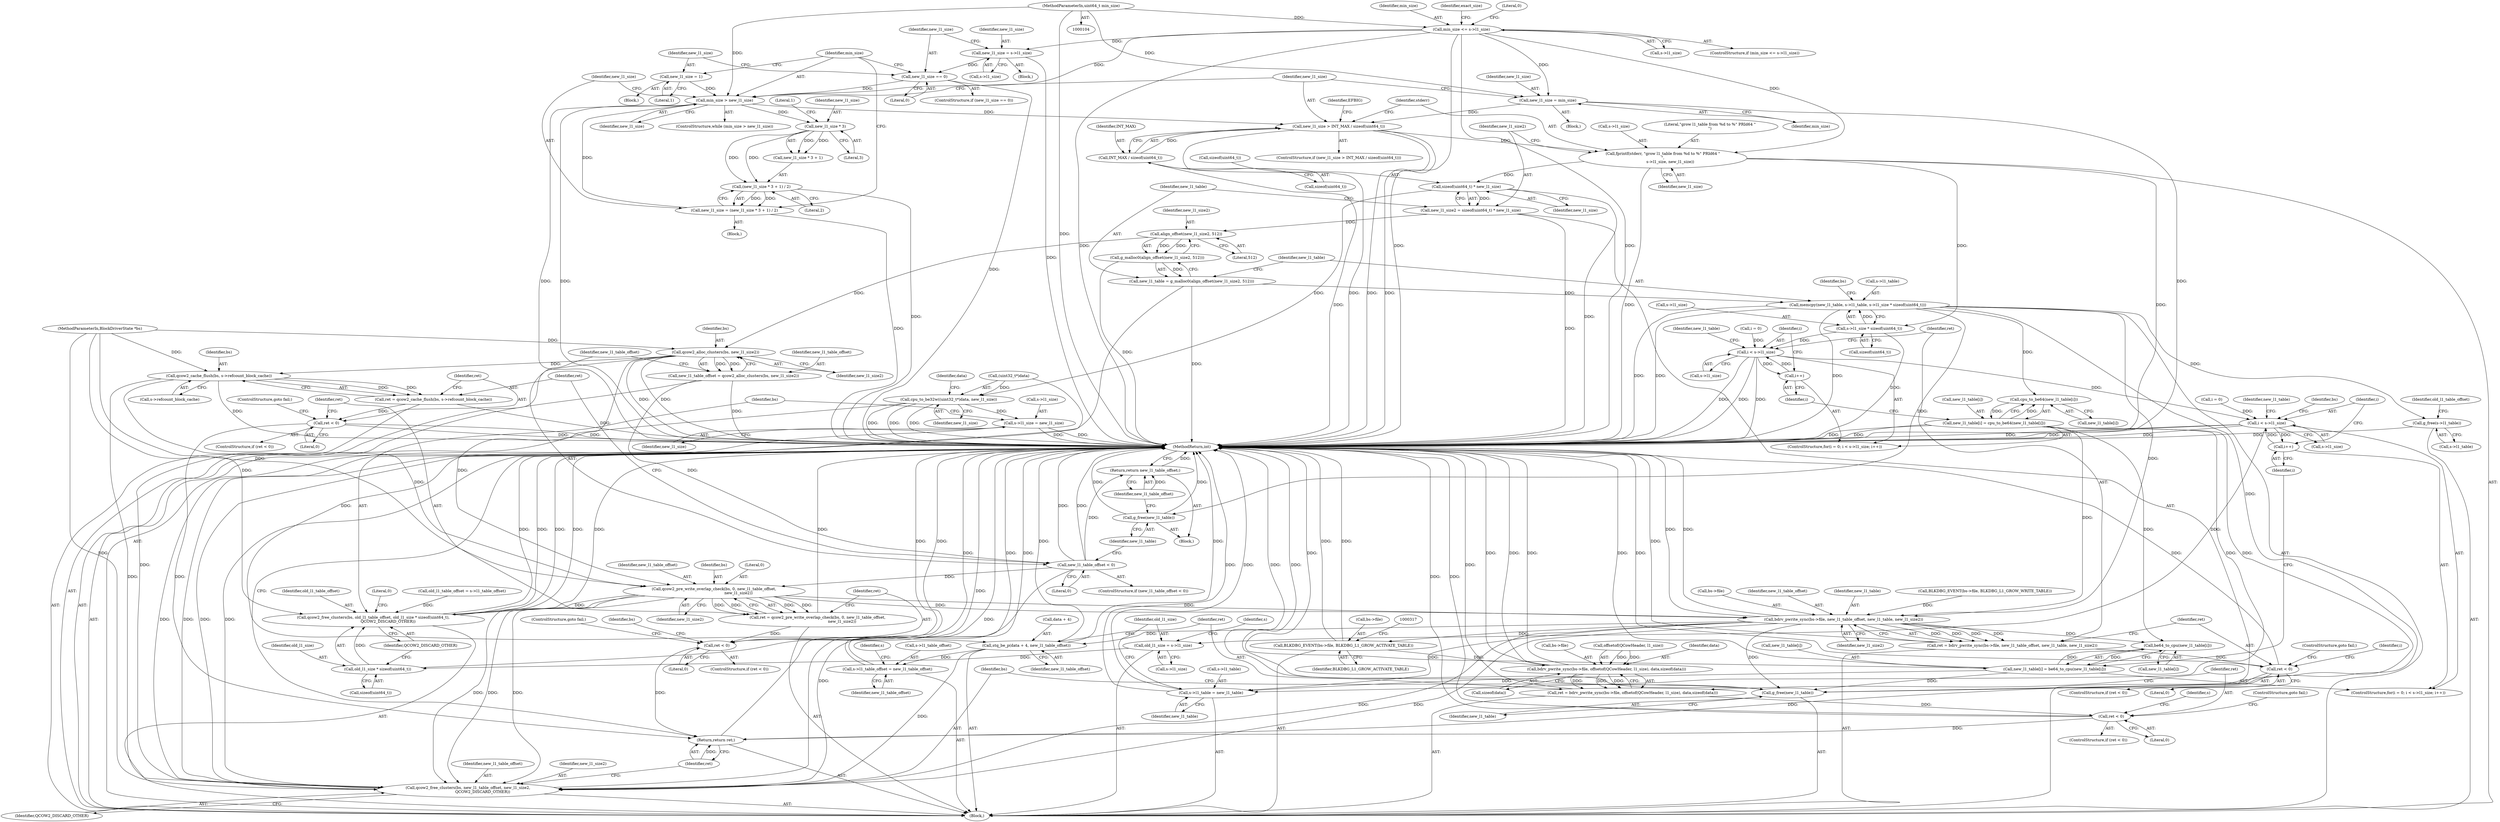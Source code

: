 digraph "0_qemu_cab60de930684c33f67d4e32c7509b567f8c445b@API" {
"1000178" [label="(Call,fprintf(stderr, \"grow l1_table from %d to %\" PRId64 \"\n\",\n            s->l1_size, new_l1_size))"];
"1000125" [label="(Call,min_size <= s->l1_size)"];
"1000106" [label="(MethodParameterIn,uint64_t min_size)"];
"1000168" [label="(Call,new_l1_size > INT_MAX / sizeof(uint64_t))"];
"1000135" [label="(Call,new_l1_size = min_size)"];
"1000154" [label="(Call,min_size > new_l1_size)"];
"1000158" [label="(Call,new_l1_size = (new_l1_size * 3 + 1) / 2)"];
"1000160" [label="(Call,(new_l1_size * 3 + 1) / 2)"];
"1000162" [label="(Call,new_l1_size * 3)"];
"1000150" [label="(Call,new_l1_size = 1)"];
"1000146" [label="(Call,new_l1_size == 0)"];
"1000140" [label="(Call,new_l1_size = s->l1_size)"];
"1000170" [label="(Call,INT_MAX / sizeof(uint64_t))"];
"1000187" [label="(Call,sizeof(uint64_t) * new_l1_size)"];
"1000185" [label="(Call,new_l1_size2 = sizeof(uint64_t) * new_l1_size)"];
"1000194" [label="(Call,align_offset(new_l1_size2, 512))"];
"1000193" [label="(Call,g_malloc0(align_offset(new_l1_size2, 512)))"];
"1000191" [label="(Call,new_l1_table = g_malloc0(align_offset(new_l1_size2, 512)))"];
"1000197" [label="(Call,memcpy(new_l1_table, s->l1_table, s->l1_size * sizeof(uint64_t)))"];
"1000223" [label="(Call,g_free(new_l1_table))"];
"1000273" [label="(Call,cpu_to_be64(new_l1_table[i]))"];
"1000269" [label="(Call,new_l1_table[i] = cpu_to_be64(new_l1_table[i]))"];
"1000279" [label="(Call,bdrv_pwrite_sync(bs->file, new_l1_table_offset, new_l1_table, new_l1_size2))"];
"1000277" [label="(Call,ret = bdrv_pwrite_sync(bs->file, new_l1_table_offset, new_l1_table, new_l1_size2))"];
"1000287" [label="(Call,ret < 0)"];
"1000390" [label="(Return,return ret;)"];
"1000306" [label="(Call,be64_to_cpu(new_l1_table[i]))"];
"1000302" [label="(Call,new_l1_table[i] = be64_to_cpu(new_l1_table[i]))"];
"1000357" [label="(Call,s->l1_table = new_l1_table)"];
"1000383" [label="(Call,g_free(new_l1_table))"];
"1000310" [label="(Call,BLKDBG_EVENT(bs->file, BLKDBG_L1_GROW_ACTIVATE_TABLE))"];
"1000327" [label="(Call,bdrv_pwrite_sync(bs->file, offsetof(QCowHeader, l1_size), data,sizeof(data)))"];
"1000325" [label="(Call,ret = bdrv_pwrite_sync(bs->file, offsetof(QCowHeader, l1_size), data,sizeof(data)))"];
"1000338" [label="(Call,ret < 0)"];
"1000320" [label="(Call,stq_be_p(data + 4, new_l1_table_offset))"];
"1000352" [label="(Call,s->l1_table_offset = new_l1_table_offset)"];
"1000385" [label="(Call,qcow2_free_clusters(bs, new_l1_table_offset, new_l1_size2,\n                        QCOW2_DISCARD_OTHER))"];
"1000343" [label="(Call,g_free(s->l1_table))"];
"1000215" [label="(Call,qcow2_alloc_clusters(bs, new_l1_size2))"];
"1000213" [label="(Call,new_l1_table_offset = qcow2_alloc_clusters(bs, new_l1_size2))"];
"1000219" [label="(Call,new_l1_table_offset < 0)"];
"1000225" [label="(Return,return new_l1_table_offset;)"];
"1000242" [label="(Call,qcow2_pre_write_overlap_check(bs, 0, new_l1_table_offset,\n                                        new_l1_size2))"];
"1000240" [label="(Call,ret = qcow2_pre_write_overlap_check(bs, 0, new_l1_table_offset,\n                                        new_l1_size2))"];
"1000248" [label="(Call,ret < 0)"];
"1000372" [label="(Call,qcow2_free_clusters(bs, old_l1_table_offset, old_l1_size * sizeof(uint64_t),\n                        QCOW2_DISCARD_OTHER))"];
"1000229" [label="(Call,qcow2_cache_flush(bs, s->refcount_block_cache))"];
"1000227" [label="(Call,ret = qcow2_cache_flush(bs, s->refcount_block_cache))"];
"1000235" [label="(Call,ret < 0)"];
"1000315" [label="(Call,cpu_to_be32w((uint32_t*)data, new_l1_size))"];
"1000367" [label="(Call,s->l1_size = new_l1_size)"];
"1000202" [label="(Call,s->l1_size * sizeof(uint64_t))"];
"1000262" [label="(Call,i < s->l1_size)"];
"1000267" [label="(Call,i++)"];
"1000295" [label="(Call,i < s->l1_size)"];
"1000300" [label="(Call,i++)"];
"1000362" [label="(Call,old_l1_size = s->l1_size)"];
"1000375" [label="(Call,old_l1_size * sizeof(uint64_t))"];
"1000135" [label="(Call,new_l1_size = min_size)"];
"1000219" [label="(Call,new_l1_table_offset < 0)"];
"1000263" [label="(Identifier,i)"];
"1000274" [label="(Call,new_l1_table[i])"];
"1000150" [label="(Call,new_l1_size = 1)"];
"1000357" [label="(Call,s->l1_table = new_l1_table)"];
"1000156" [label="(Identifier,new_l1_size)"];
"1000163" [label="(Identifier,new_l1_size)"];
"1000191" [label="(Call,new_l1_table = g_malloc0(align_offset(new_l1_size2, 512)))"];
"1000245" [label="(Identifier,new_l1_table_offset)"];
"1000249" [label="(Identifier,ret)"];
"1000371" [label="(Identifier,new_l1_size)"];
"1000392" [label="(MethodReturn,int)"];
"1000161" [label="(Call,new_l1_size * 3 + 1)"];
"1000384" [label="(Identifier,new_l1_table)"];
"1000320" [label="(Call,stq_be_p(data + 4, new_l1_table_offset))"];
"1000250" [label="(Literal,0)"];
"1000303" [label="(Call,new_l1_table[i])"];
"1000213" [label="(Call,new_l1_table_offset = qcow2_alloc_clusters(bs, new_l1_size2))"];
"1000280" [label="(Call,bs->file)"];
"1000199" [label="(Call,s->l1_table)"];
"1000179" [label="(Identifier,stderr)"];
"1000297" [label="(Call,s->l1_size)"];
"1000192" [label="(Identifier,new_l1_table)"];
"1000125" [label="(Call,min_size <= s->l1_size)"];
"1000229" [label="(Call,qcow2_cache_flush(bs, s->refcount_block_cache))"];
"1000291" [label="(ControlStructure,for(i = 0; i < s->l1_size; i++))"];
"1000165" [label="(Literal,1)"];
"1000292" [label="(Call,i = 0)"];
"1000377" [label="(Call,sizeof(uint64_t))"];
"1000154" [label="(Call,min_size > new_l1_size)"];
"1000345" [label="(Identifier,s)"];
"1000134" [label="(Block,)"];
"1000196" [label="(Literal,512)"];
"1000391" [label="(Identifier,ret)"];
"1000304" [label="(Identifier,new_l1_table)"];
"1000390" [label="(Return,return ret;)"];
"1000239" [label="(ControlStructure,goto fail;)"];
"1000230" [label="(Identifier,bs)"];
"1000312" [label="(Identifier,bs)"];
"1000270" [label="(Call,new_l1_table[i])"];
"1000278" [label="(Identifier,ret)"];
"1000172" [label="(Call,sizeof(uint64_t))"];
"1000222" [label="(Block,)"];
"1000344" [label="(Call,s->l1_table)"];
"1000369" [label="(Identifier,s)"];
"1000186" [label="(Identifier,new_l1_size2)"];
"1000327" [label="(Call,bdrv_pwrite_sync(bs->file, offsetof(QCowHeader, l1_size), data,sizeof(data)))"];
"1000147" [label="(Identifier,new_l1_size)"];
"1000356" [label="(Identifier,new_l1_table_offset)"];
"1000228" [label="(Identifier,ret)"];
"1000306" [label="(Call,be64_to_cpu(new_l1_table[i]))"];
"1000361" [label="(Identifier,new_l1_table)"];
"1000293" [label="(Identifier,i)"];
"1000185" [label="(Call,new_l1_size2 = sizeof(uint64_t) * new_l1_size)"];
"1000166" [label="(Literal,2)"];
"1000300" [label="(Call,i++)"];
"1000374" [label="(Identifier,old_l1_table_offset)"];
"1000340" [label="(Literal,0)"];
"1000288" [label="(Identifier,ret)"];
"1000373" [label="(Identifier,bs)"];
"1000243" [label="(Identifier,bs)"];
"1000142" [label="(Call,s->l1_size)"];
"1000127" [label="(Call,s->l1_size)"];
"1000177" [label="(Identifier,EFBIG)"];
"1000277" [label="(Call,ret = bdrv_pwrite_sync(bs->file, new_l1_table_offset, new_l1_table, new_l1_size2))"];
"1000328" [label="(Call,bs->file)"];
"1000376" [label="(Identifier,old_l1_size)"];
"1000286" [label="(ControlStructure,if (ret < 0))"];
"1000148" [label="(Literal,0)"];
"1000203" [label="(Call,s->l1_size)"];
"1000170" [label="(Call,INT_MAX / sizeof(uint64_t))"];
"1000339" [label="(Identifier,ret)"];
"1000236" [label="(Identifier,ret)"];
"1000140" [label="(Call,new_l1_size = s->l1_size)"];
"1000283" [label="(Identifier,new_l1_table_offset)"];
"1000367" [label="(Call,s->l1_size = new_l1_size)"];
"1000167" [label="(ControlStructure,if (new_l1_size > INT_MAX / sizeof(uint64_t)))"];
"1000290" [label="(ControlStructure,goto fail;)"];
"1000364" [label="(Call,s->l1_size)"];
"1000131" [label="(Literal,0)"];
"1000149" [label="(Block,)"];
"1000363" [label="(Identifier,old_l1_size)"];
"1000164" [label="(Literal,3)"];
"1000184" [label="(Identifier,new_l1_size)"];
"1000385" [label="(Call,qcow2_free_clusters(bs, new_l1_table_offset, new_l1_size2,\n                        QCOW2_DISCARD_OTHER))"];
"1000190" [label="(Identifier,new_l1_size)"];
"1000307" [label="(Call,new_l1_table[i])"];
"1000359" [label="(Identifier,s)"];
"1000141" [label="(Identifier,new_l1_size)"];
"1000381" [label="(Literal,0)"];
"1000284" [label="(Identifier,new_l1_table)"];
"1000343" [label="(Call,g_free(s->l1_table))"];
"1000375" [label="(Call,old_l1_size * sizeof(uint64_t))"];
"1000151" [label="(Identifier,new_l1_size)"];
"1000287" [label="(Call,ret < 0)"];
"1000126" [label="(Identifier,min_size)"];
"1000259" [label="(Call,i = 0)"];
"1000139" [label="(Block,)"];
"1000221" [label="(Literal,0)"];
"1000244" [label="(Literal,0)"];
"1000235" [label="(Call,ret < 0)"];
"1000237" [label="(Literal,0)"];
"1000267" [label="(Call,i++)"];
"1000342" [label="(ControlStructure,goto fail;)"];
"1000231" [label="(Call,s->refcount_block_cache)"];
"1000387" [label="(Identifier,new_l1_table_offset)"];
"1000160" [label="(Call,(new_l1_size * 3 + 1) / 2)"];
"1000268" [label="(Identifier,i)"];
"1000217" [label="(Identifier,new_l1_size2)"];
"1000324" [label="(Identifier,new_l1_table_offset)"];
"1000157" [label="(Block,)"];
"1000224" [label="(Identifier,new_l1_table)"];
"1000240" [label="(Call,ret = qcow2_pre_write_overlap_check(bs, 0, new_l1_table_offset,\n                                        new_l1_size2))"];
"1000295" [label="(Call,i < s->l1_size)"];
"1000352" [label="(Call,s->l1_table_offset = new_l1_table_offset)"];
"1000158" [label="(Call,new_l1_size = (new_l1_size * 3 + 1) / 2)"];
"1000302" [label="(Call,new_l1_table[i] = be64_to_cpu(new_l1_table[i]))"];
"1000311" [label="(Call,bs->file)"];
"1000187" [label="(Call,sizeof(uint64_t) * new_l1_size)"];
"1000215" [label="(Call,qcow2_alloc_clusters(bs, new_l1_size2))"];
"1000225" [label="(Return,return new_l1_table_offset;)"];
"1000315" [label="(Call,cpu_to_be32w((uint32_t*)data, new_l1_size))"];
"1000279" [label="(Call,bdrv_pwrite_sync(bs->file, new_l1_table_offset, new_l1_table, new_l1_size2))"];
"1000169" [label="(Identifier,new_l1_size)"];
"1000247" [label="(ControlStructure,if (ret < 0))"];
"1000136" [label="(Identifier,new_l1_size)"];
"1000296" [label="(Identifier,i)"];
"1000168" [label="(Call,new_l1_size > INT_MAX / sizeof(uint64_t))"];
"1000188" [label="(Call,sizeof(uint64_t))"];
"1000358" [label="(Call,s->l1_table)"];
"1000181" [label="(Call,s->l1_size)"];
"1000314" [label="(Identifier,BLKDBG_L1_GROW_ACTIVATE_TABLE)"];
"1000264" [label="(Call,s->l1_size)"];
"1000338" [label="(Call,ret < 0)"];
"1000348" [label="(Identifier,old_l1_table_offset)"];
"1000322" [label="(Identifier,data)"];
"1000159" [label="(Identifier,new_l1_size)"];
"1000206" [label="(Call,sizeof(uint64_t))"];
"1000310" [label="(Call,BLKDBG_EVENT(bs->file, BLKDBG_L1_GROW_ACTIVATE_TABLE))"];
"1000195" [label="(Identifier,new_l1_size2)"];
"1000220" [label="(Identifier,new_l1_table_offset)"];
"1000153" [label="(ControlStructure,while (min_size > new_l1_size))"];
"1000218" [label="(ControlStructure,if (new_l1_table_offset < 0))"];
"1000325" [label="(Call,ret = bdrv_pwrite_sync(bs->file, offsetof(QCowHeader, l1_size), data,sizeof(data)))"];
"1000180" [label="(Literal,\"grow l1_table from %d to %\" PRId64 \"\n\")"];
"1000223" [label="(Call,g_free(new_l1_table))"];
"1000253" [label="(Call,BLKDBG_EVENT(bs->file, BLKDBG_L1_GROW_WRITE_TABLE))"];
"1000137" [label="(Identifier,min_size)"];
"1000234" [label="(ControlStructure,if (ret < 0))"];
"1000124" [label="(ControlStructure,if (min_size <= s->l1_size))"];
"1000202" [label="(Call,s->l1_size * sizeof(uint64_t))"];
"1000248" [label="(Call,ret < 0)"];
"1000388" [label="(Identifier,new_l1_size2)"];
"1000246" [label="(Identifier,new_l1_size2)"];
"1000198" [label="(Identifier,new_l1_table)"];
"1000197" [label="(Call,memcpy(new_l1_table, s->l1_table, s->l1_size * sizeof(uint64_t)))"];
"1000269" [label="(Call,new_l1_table[i] = cpu_to_be64(new_l1_table[i]))"];
"1000273" [label="(Call,cpu_to_be64(new_l1_table[i]))"];
"1000146" [label="(Call,new_l1_size == 0)"];
"1000331" [label="(Call,offsetof(QCowHeader, l1_size))"];
"1000326" [label="(Identifier,ret)"];
"1000386" [label="(Identifier,bs)"];
"1000162" [label="(Call,new_l1_size * 3)"];
"1000155" [label="(Identifier,min_size)"];
"1000194" [label="(Call,align_offset(new_l1_size2, 512))"];
"1000108" [label="(Block,)"];
"1000271" [label="(Identifier,new_l1_table)"];
"1000214" [label="(Identifier,new_l1_table_offset)"];
"1000216" [label="(Identifier,bs)"];
"1000334" [label="(Identifier,data)"];
"1000383" [label="(Call,g_free(new_l1_table))"];
"1000242" [label="(Call,qcow2_pre_write_overlap_check(bs, 0, new_l1_table_offset,\n                                        new_l1_size2))"];
"1000262" [label="(Call,i < s->l1_size)"];
"1000210" [label="(Identifier,bs)"];
"1000258" [label="(ControlStructure,for(i = 0; i < s->l1_size; i++))"];
"1000133" [label="(Identifier,exact_size)"];
"1000389" [label="(Identifier,QCOW2_DISCARD_OTHER)"];
"1000289" [label="(Literal,0)"];
"1000372" [label="(Call,qcow2_free_clusters(bs, old_l1_table_offset, old_l1_size * sizeof(uint64_t),\n                        QCOW2_DISCARD_OTHER))"];
"1000178" [label="(Call,fprintf(stderr, \"grow l1_table from %d to %\" PRId64 \"\n\",\n            s->l1_size, new_l1_size))"];
"1000301" [label="(Identifier,i)"];
"1000241" [label="(Identifier,ret)"];
"1000347" [label="(Call,old_l1_table_offset = s->l1_table_offset)"];
"1000335" [label="(Call,sizeof(data))"];
"1000337" [label="(ControlStructure,if (ret < 0))"];
"1000145" [label="(ControlStructure,if (new_l1_size == 0))"];
"1000227" [label="(Call,ret = qcow2_cache_flush(bs, s->refcount_block_cache))"];
"1000379" [label="(Identifier,QCOW2_DISCARD_OTHER)"];
"1000193" [label="(Call,g_malloc0(align_offset(new_l1_size2, 512)))"];
"1000285" [label="(Identifier,new_l1_size2)"];
"1000321" [label="(Call,data + 4)"];
"1000152" [label="(Literal,1)"];
"1000316" [label="(Call,(uint32_t*)data)"];
"1000105" [label="(MethodParameterIn,BlockDriverState *bs)"];
"1000252" [label="(ControlStructure,goto fail;)"];
"1000353" [label="(Call,s->l1_table_offset)"];
"1000319" [label="(Identifier,new_l1_size)"];
"1000106" [label="(MethodParameterIn,uint64_t min_size)"];
"1000226" [label="(Identifier,new_l1_table_offset)"];
"1000171" [label="(Identifier,INT_MAX)"];
"1000362" [label="(Call,old_l1_size = s->l1_size)"];
"1000368" [label="(Call,s->l1_size)"];
"1000255" [label="(Identifier,bs)"];
"1000178" -> "1000108"  [label="AST: "];
"1000178" -> "1000184"  [label="CFG: "];
"1000179" -> "1000178"  [label="AST: "];
"1000180" -> "1000178"  [label="AST: "];
"1000181" -> "1000178"  [label="AST: "];
"1000184" -> "1000178"  [label="AST: "];
"1000186" -> "1000178"  [label="CFG: "];
"1000178" -> "1000392"  [label="DDG: "];
"1000178" -> "1000392"  [label="DDG: "];
"1000125" -> "1000178"  [label="DDG: "];
"1000168" -> "1000178"  [label="DDG: "];
"1000178" -> "1000187"  [label="DDG: "];
"1000178" -> "1000202"  [label="DDG: "];
"1000125" -> "1000124"  [label="AST: "];
"1000125" -> "1000127"  [label="CFG: "];
"1000126" -> "1000125"  [label="AST: "];
"1000127" -> "1000125"  [label="AST: "];
"1000131" -> "1000125"  [label="CFG: "];
"1000133" -> "1000125"  [label="CFG: "];
"1000125" -> "1000392"  [label="DDG: "];
"1000125" -> "1000392"  [label="DDG: "];
"1000125" -> "1000392"  [label="DDG: "];
"1000106" -> "1000125"  [label="DDG: "];
"1000125" -> "1000135"  [label="DDG: "];
"1000125" -> "1000140"  [label="DDG: "];
"1000125" -> "1000154"  [label="DDG: "];
"1000106" -> "1000104"  [label="AST: "];
"1000106" -> "1000392"  [label="DDG: "];
"1000106" -> "1000135"  [label="DDG: "];
"1000106" -> "1000154"  [label="DDG: "];
"1000168" -> "1000167"  [label="AST: "];
"1000168" -> "1000170"  [label="CFG: "];
"1000169" -> "1000168"  [label="AST: "];
"1000170" -> "1000168"  [label="AST: "];
"1000177" -> "1000168"  [label="CFG: "];
"1000179" -> "1000168"  [label="CFG: "];
"1000168" -> "1000392"  [label="DDG: "];
"1000168" -> "1000392"  [label="DDG: "];
"1000168" -> "1000392"  [label="DDG: "];
"1000135" -> "1000168"  [label="DDG: "];
"1000154" -> "1000168"  [label="DDG: "];
"1000170" -> "1000168"  [label="DDG: "];
"1000135" -> "1000134"  [label="AST: "];
"1000135" -> "1000137"  [label="CFG: "];
"1000136" -> "1000135"  [label="AST: "];
"1000137" -> "1000135"  [label="AST: "];
"1000169" -> "1000135"  [label="CFG: "];
"1000135" -> "1000392"  [label="DDG: "];
"1000154" -> "1000153"  [label="AST: "];
"1000154" -> "1000156"  [label="CFG: "];
"1000155" -> "1000154"  [label="AST: "];
"1000156" -> "1000154"  [label="AST: "];
"1000159" -> "1000154"  [label="CFG: "];
"1000169" -> "1000154"  [label="CFG: "];
"1000154" -> "1000392"  [label="DDG: "];
"1000154" -> "1000392"  [label="DDG: "];
"1000158" -> "1000154"  [label="DDG: "];
"1000150" -> "1000154"  [label="DDG: "];
"1000146" -> "1000154"  [label="DDG: "];
"1000154" -> "1000162"  [label="DDG: "];
"1000158" -> "1000157"  [label="AST: "];
"1000158" -> "1000160"  [label="CFG: "];
"1000159" -> "1000158"  [label="AST: "];
"1000160" -> "1000158"  [label="AST: "];
"1000155" -> "1000158"  [label="CFG: "];
"1000158" -> "1000392"  [label="DDG: "];
"1000160" -> "1000158"  [label="DDG: "];
"1000160" -> "1000158"  [label="DDG: "];
"1000160" -> "1000166"  [label="CFG: "];
"1000161" -> "1000160"  [label="AST: "];
"1000166" -> "1000160"  [label="AST: "];
"1000160" -> "1000392"  [label="DDG: "];
"1000162" -> "1000160"  [label="DDG: "];
"1000162" -> "1000160"  [label="DDG: "];
"1000162" -> "1000161"  [label="AST: "];
"1000162" -> "1000164"  [label="CFG: "];
"1000163" -> "1000162"  [label="AST: "];
"1000164" -> "1000162"  [label="AST: "];
"1000165" -> "1000162"  [label="CFG: "];
"1000162" -> "1000161"  [label="DDG: "];
"1000162" -> "1000161"  [label="DDG: "];
"1000150" -> "1000149"  [label="AST: "];
"1000150" -> "1000152"  [label="CFG: "];
"1000151" -> "1000150"  [label="AST: "];
"1000152" -> "1000150"  [label="AST: "];
"1000155" -> "1000150"  [label="CFG: "];
"1000146" -> "1000145"  [label="AST: "];
"1000146" -> "1000148"  [label="CFG: "];
"1000147" -> "1000146"  [label="AST: "];
"1000148" -> "1000146"  [label="AST: "];
"1000151" -> "1000146"  [label="CFG: "];
"1000155" -> "1000146"  [label="CFG: "];
"1000146" -> "1000392"  [label="DDG: "];
"1000140" -> "1000146"  [label="DDG: "];
"1000140" -> "1000139"  [label="AST: "];
"1000140" -> "1000142"  [label="CFG: "];
"1000141" -> "1000140"  [label="AST: "];
"1000142" -> "1000140"  [label="AST: "];
"1000147" -> "1000140"  [label="CFG: "];
"1000140" -> "1000392"  [label="DDG: "];
"1000170" -> "1000172"  [label="CFG: "];
"1000171" -> "1000170"  [label="AST: "];
"1000172" -> "1000170"  [label="AST: "];
"1000170" -> "1000392"  [label="DDG: "];
"1000187" -> "1000185"  [label="AST: "];
"1000187" -> "1000190"  [label="CFG: "];
"1000188" -> "1000187"  [label="AST: "];
"1000190" -> "1000187"  [label="AST: "];
"1000185" -> "1000187"  [label="CFG: "];
"1000187" -> "1000392"  [label="DDG: "];
"1000187" -> "1000185"  [label="DDG: "];
"1000187" -> "1000315"  [label="DDG: "];
"1000185" -> "1000108"  [label="AST: "];
"1000186" -> "1000185"  [label="AST: "];
"1000192" -> "1000185"  [label="CFG: "];
"1000185" -> "1000392"  [label="DDG: "];
"1000185" -> "1000194"  [label="DDG: "];
"1000194" -> "1000193"  [label="AST: "];
"1000194" -> "1000196"  [label="CFG: "];
"1000195" -> "1000194"  [label="AST: "];
"1000196" -> "1000194"  [label="AST: "];
"1000193" -> "1000194"  [label="CFG: "];
"1000194" -> "1000193"  [label="DDG: "];
"1000194" -> "1000193"  [label="DDG: "];
"1000194" -> "1000215"  [label="DDG: "];
"1000193" -> "1000191"  [label="AST: "];
"1000191" -> "1000193"  [label="CFG: "];
"1000193" -> "1000392"  [label="DDG: "];
"1000193" -> "1000191"  [label="DDG: "];
"1000191" -> "1000108"  [label="AST: "];
"1000192" -> "1000191"  [label="AST: "];
"1000198" -> "1000191"  [label="CFG: "];
"1000191" -> "1000392"  [label="DDG: "];
"1000191" -> "1000197"  [label="DDG: "];
"1000197" -> "1000108"  [label="AST: "];
"1000197" -> "1000202"  [label="CFG: "];
"1000198" -> "1000197"  [label="AST: "];
"1000199" -> "1000197"  [label="AST: "];
"1000202" -> "1000197"  [label="AST: "];
"1000210" -> "1000197"  [label="CFG: "];
"1000197" -> "1000392"  [label="DDG: "];
"1000197" -> "1000392"  [label="DDG: "];
"1000197" -> "1000392"  [label="DDG: "];
"1000202" -> "1000197"  [label="DDG: "];
"1000197" -> "1000223"  [label="DDG: "];
"1000197" -> "1000273"  [label="DDG: "];
"1000197" -> "1000279"  [label="DDG: "];
"1000197" -> "1000343"  [label="DDG: "];
"1000197" -> "1000383"  [label="DDG: "];
"1000223" -> "1000222"  [label="AST: "];
"1000223" -> "1000224"  [label="CFG: "];
"1000224" -> "1000223"  [label="AST: "];
"1000226" -> "1000223"  [label="CFG: "];
"1000223" -> "1000392"  [label="DDG: "];
"1000223" -> "1000392"  [label="DDG: "];
"1000273" -> "1000269"  [label="AST: "];
"1000273" -> "1000274"  [label="CFG: "];
"1000274" -> "1000273"  [label="AST: "];
"1000269" -> "1000273"  [label="CFG: "];
"1000273" -> "1000269"  [label="DDG: "];
"1000269" -> "1000273"  [label="DDG: "];
"1000269" -> "1000258"  [label="AST: "];
"1000270" -> "1000269"  [label="AST: "];
"1000268" -> "1000269"  [label="CFG: "];
"1000269" -> "1000392"  [label="DDG: "];
"1000269" -> "1000392"  [label="DDG: "];
"1000269" -> "1000279"  [label="DDG: "];
"1000269" -> "1000306"  [label="DDG: "];
"1000269" -> "1000357"  [label="DDG: "];
"1000269" -> "1000383"  [label="DDG: "];
"1000279" -> "1000277"  [label="AST: "];
"1000279" -> "1000285"  [label="CFG: "];
"1000280" -> "1000279"  [label="AST: "];
"1000283" -> "1000279"  [label="AST: "];
"1000284" -> "1000279"  [label="AST: "];
"1000285" -> "1000279"  [label="AST: "];
"1000277" -> "1000279"  [label="CFG: "];
"1000279" -> "1000392"  [label="DDG: "];
"1000279" -> "1000392"  [label="DDG: "];
"1000279" -> "1000277"  [label="DDG: "];
"1000279" -> "1000277"  [label="DDG: "];
"1000279" -> "1000277"  [label="DDG: "];
"1000279" -> "1000277"  [label="DDG: "];
"1000253" -> "1000279"  [label="DDG: "];
"1000242" -> "1000279"  [label="DDG: "];
"1000242" -> "1000279"  [label="DDG: "];
"1000279" -> "1000306"  [label="DDG: "];
"1000279" -> "1000310"  [label="DDG: "];
"1000279" -> "1000320"  [label="DDG: "];
"1000279" -> "1000357"  [label="DDG: "];
"1000279" -> "1000383"  [label="DDG: "];
"1000279" -> "1000385"  [label="DDG: "];
"1000279" -> "1000385"  [label="DDG: "];
"1000277" -> "1000108"  [label="AST: "];
"1000278" -> "1000277"  [label="AST: "];
"1000288" -> "1000277"  [label="CFG: "];
"1000277" -> "1000392"  [label="DDG: "];
"1000277" -> "1000287"  [label="DDG: "];
"1000287" -> "1000286"  [label="AST: "];
"1000287" -> "1000289"  [label="CFG: "];
"1000288" -> "1000287"  [label="AST: "];
"1000289" -> "1000287"  [label="AST: "];
"1000290" -> "1000287"  [label="CFG: "];
"1000293" -> "1000287"  [label="CFG: "];
"1000287" -> "1000392"  [label="DDG: "];
"1000287" -> "1000392"  [label="DDG: "];
"1000287" -> "1000390"  [label="DDG: "];
"1000390" -> "1000108"  [label="AST: "];
"1000390" -> "1000391"  [label="CFG: "];
"1000391" -> "1000390"  [label="AST: "];
"1000392" -> "1000390"  [label="CFG: "];
"1000390" -> "1000392"  [label="DDG: "];
"1000391" -> "1000390"  [label="DDG: "];
"1000338" -> "1000390"  [label="DDG: "];
"1000235" -> "1000390"  [label="DDG: "];
"1000248" -> "1000390"  [label="DDG: "];
"1000306" -> "1000302"  [label="AST: "];
"1000306" -> "1000307"  [label="CFG: "];
"1000307" -> "1000306"  [label="AST: "];
"1000302" -> "1000306"  [label="CFG: "];
"1000306" -> "1000302"  [label="DDG: "];
"1000302" -> "1000306"  [label="DDG: "];
"1000302" -> "1000291"  [label="AST: "];
"1000303" -> "1000302"  [label="AST: "];
"1000301" -> "1000302"  [label="CFG: "];
"1000302" -> "1000392"  [label="DDG: "];
"1000302" -> "1000392"  [label="DDG: "];
"1000302" -> "1000357"  [label="DDG: "];
"1000302" -> "1000383"  [label="DDG: "];
"1000357" -> "1000108"  [label="AST: "];
"1000357" -> "1000361"  [label="CFG: "];
"1000358" -> "1000357"  [label="AST: "];
"1000361" -> "1000357"  [label="AST: "];
"1000363" -> "1000357"  [label="CFG: "];
"1000357" -> "1000392"  [label="DDG: "];
"1000357" -> "1000392"  [label="DDG: "];
"1000383" -> "1000108"  [label="AST: "];
"1000383" -> "1000384"  [label="CFG: "];
"1000384" -> "1000383"  [label="AST: "];
"1000386" -> "1000383"  [label="CFG: "];
"1000383" -> "1000392"  [label="DDG: "];
"1000383" -> "1000392"  [label="DDG: "];
"1000310" -> "1000108"  [label="AST: "];
"1000310" -> "1000314"  [label="CFG: "];
"1000311" -> "1000310"  [label="AST: "];
"1000314" -> "1000310"  [label="AST: "];
"1000317" -> "1000310"  [label="CFG: "];
"1000310" -> "1000392"  [label="DDG: "];
"1000310" -> "1000392"  [label="DDG: "];
"1000310" -> "1000327"  [label="DDG: "];
"1000327" -> "1000325"  [label="AST: "];
"1000327" -> "1000335"  [label="CFG: "];
"1000328" -> "1000327"  [label="AST: "];
"1000331" -> "1000327"  [label="AST: "];
"1000334" -> "1000327"  [label="AST: "];
"1000335" -> "1000327"  [label="AST: "];
"1000325" -> "1000327"  [label="CFG: "];
"1000327" -> "1000392"  [label="DDG: "];
"1000327" -> "1000392"  [label="DDG: "];
"1000327" -> "1000392"  [label="DDG: "];
"1000327" -> "1000325"  [label="DDG: "];
"1000327" -> "1000325"  [label="DDG: "];
"1000327" -> "1000325"  [label="DDG: "];
"1000331" -> "1000327"  [label="DDG: "];
"1000331" -> "1000327"  [label="DDG: "];
"1000325" -> "1000108"  [label="AST: "];
"1000326" -> "1000325"  [label="AST: "];
"1000339" -> "1000325"  [label="CFG: "];
"1000325" -> "1000392"  [label="DDG: "];
"1000325" -> "1000338"  [label="DDG: "];
"1000338" -> "1000337"  [label="AST: "];
"1000338" -> "1000340"  [label="CFG: "];
"1000339" -> "1000338"  [label="AST: "];
"1000340" -> "1000338"  [label="AST: "];
"1000342" -> "1000338"  [label="CFG: "];
"1000345" -> "1000338"  [label="CFG: "];
"1000338" -> "1000392"  [label="DDG: "];
"1000338" -> "1000392"  [label="DDG: "];
"1000320" -> "1000108"  [label="AST: "];
"1000320" -> "1000324"  [label="CFG: "];
"1000321" -> "1000320"  [label="AST: "];
"1000324" -> "1000320"  [label="AST: "];
"1000326" -> "1000320"  [label="CFG: "];
"1000320" -> "1000392"  [label="DDG: "];
"1000320" -> "1000392"  [label="DDG: "];
"1000316" -> "1000320"  [label="DDG: "];
"1000320" -> "1000352"  [label="DDG: "];
"1000320" -> "1000385"  [label="DDG: "];
"1000352" -> "1000108"  [label="AST: "];
"1000352" -> "1000356"  [label="CFG: "];
"1000353" -> "1000352"  [label="AST: "];
"1000356" -> "1000352"  [label="AST: "];
"1000359" -> "1000352"  [label="CFG: "];
"1000352" -> "1000392"  [label="DDG: "];
"1000352" -> "1000392"  [label="DDG: "];
"1000385" -> "1000108"  [label="AST: "];
"1000385" -> "1000389"  [label="CFG: "];
"1000386" -> "1000385"  [label="AST: "];
"1000387" -> "1000385"  [label="AST: "];
"1000388" -> "1000385"  [label="AST: "];
"1000389" -> "1000385"  [label="AST: "];
"1000391" -> "1000385"  [label="CFG: "];
"1000385" -> "1000392"  [label="DDG: "];
"1000385" -> "1000392"  [label="DDG: "];
"1000385" -> "1000392"  [label="DDG: "];
"1000385" -> "1000392"  [label="DDG: "];
"1000385" -> "1000392"  [label="DDG: "];
"1000229" -> "1000385"  [label="DDG: "];
"1000242" -> "1000385"  [label="DDG: "];
"1000242" -> "1000385"  [label="DDG: "];
"1000242" -> "1000385"  [label="DDG: "];
"1000105" -> "1000385"  [label="DDG: "];
"1000219" -> "1000385"  [label="DDG: "];
"1000215" -> "1000385"  [label="DDG: "];
"1000343" -> "1000108"  [label="AST: "];
"1000343" -> "1000344"  [label="CFG: "];
"1000344" -> "1000343"  [label="AST: "];
"1000348" -> "1000343"  [label="CFG: "];
"1000343" -> "1000392"  [label="DDG: "];
"1000215" -> "1000213"  [label="AST: "];
"1000215" -> "1000217"  [label="CFG: "];
"1000216" -> "1000215"  [label="AST: "];
"1000217" -> "1000215"  [label="AST: "];
"1000213" -> "1000215"  [label="CFG: "];
"1000215" -> "1000392"  [label="DDG: "];
"1000215" -> "1000392"  [label="DDG: "];
"1000215" -> "1000213"  [label="DDG: "];
"1000215" -> "1000213"  [label="DDG: "];
"1000105" -> "1000215"  [label="DDG: "];
"1000215" -> "1000229"  [label="DDG: "];
"1000215" -> "1000242"  [label="DDG: "];
"1000213" -> "1000108"  [label="AST: "];
"1000214" -> "1000213"  [label="AST: "];
"1000220" -> "1000213"  [label="CFG: "];
"1000213" -> "1000392"  [label="DDG: "];
"1000213" -> "1000219"  [label="DDG: "];
"1000219" -> "1000218"  [label="AST: "];
"1000219" -> "1000221"  [label="CFG: "];
"1000220" -> "1000219"  [label="AST: "];
"1000221" -> "1000219"  [label="AST: "];
"1000224" -> "1000219"  [label="CFG: "];
"1000228" -> "1000219"  [label="CFG: "];
"1000219" -> "1000392"  [label="DDG: "];
"1000219" -> "1000392"  [label="DDG: "];
"1000219" -> "1000225"  [label="DDG: "];
"1000219" -> "1000242"  [label="DDG: "];
"1000225" -> "1000222"  [label="AST: "];
"1000225" -> "1000226"  [label="CFG: "];
"1000226" -> "1000225"  [label="AST: "];
"1000392" -> "1000225"  [label="CFG: "];
"1000225" -> "1000392"  [label="DDG: "];
"1000226" -> "1000225"  [label="DDG: "];
"1000242" -> "1000240"  [label="AST: "];
"1000242" -> "1000246"  [label="CFG: "];
"1000243" -> "1000242"  [label="AST: "];
"1000244" -> "1000242"  [label="AST: "];
"1000245" -> "1000242"  [label="AST: "];
"1000246" -> "1000242"  [label="AST: "];
"1000240" -> "1000242"  [label="CFG: "];
"1000242" -> "1000240"  [label="DDG: "];
"1000242" -> "1000240"  [label="DDG: "];
"1000242" -> "1000240"  [label="DDG: "];
"1000242" -> "1000240"  [label="DDG: "];
"1000229" -> "1000242"  [label="DDG: "];
"1000105" -> "1000242"  [label="DDG: "];
"1000242" -> "1000372"  [label="DDG: "];
"1000240" -> "1000108"  [label="AST: "];
"1000241" -> "1000240"  [label="AST: "];
"1000249" -> "1000240"  [label="CFG: "];
"1000240" -> "1000392"  [label="DDG: "];
"1000240" -> "1000248"  [label="DDG: "];
"1000248" -> "1000247"  [label="AST: "];
"1000248" -> "1000250"  [label="CFG: "];
"1000249" -> "1000248"  [label="AST: "];
"1000250" -> "1000248"  [label="AST: "];
"1000252" -> "1000248"  [label="CFG: "];
"1000255" -> "1000248"  [label="CFG: "];
"1000248" -> "1000392"  [label="DDG: "];
"1000248" -> "1000392"  [label="DDG: "];
"1000372" -> "1000108"  [label="AST: "];
"1000372" -> "1000379"  [label="CFG: "];
"1000373" -> "1000372"  [label="AST: "];
"1000374" -> "1000372"  [label="AST: "];
"1000375" -> "1000372"  [label="AST: "];
"1000379" -> "1000372"  [label="AST: "];
"1000381" -> "1000372"  [label="CFG: "];
"1000372" -> "1000392"  [label="DDG: "];
"1000372" -> "1000392"  [label="DDG: "];
"1000372" -> "1000392"  [label="DDG: "];
"1000372" -> "1000392"  [label="DDG: "];
"1000372" -> "1000392"  [label="DDG: "];
"1000105" -> "1000372"  [label="DDG: "];
"1000347" -> "1000372"  [label="DDG: "];
"1000375" -> "1000372"  [label="DDG: "];
"1000229" -> "1000227"  [label="AST: "];
"1000229" -> "1000231"  [label="CFG: "];
"1000230" -> "1000229"  [label="AST: "];
"1000231" -> "1000229"  [label="AST: "];
"1000227" -> "1000229"  [label="CFG: "];
"1000229" -> "1000392"  [label="DDG: "];
"1000229" -> "1000227"  [label="DDG: "];
"1000229" -> "1000227"  [label="DDG: "];
"1000105" -> "1000229"  [label="DDG: "];
"1000227" -> "1000108"  [label="AST: "];
"1000228" -> "1000227"  [label="AST: "];
"1000236" -> "1000227"  [label="CFG: "];
"1000227" -> "1000392"  [label="DDG: "];
"1000227" -> "1000235"  [label="DDG: "];
"1000235" -> "1000234"  [label="AST: "];
"1000235" -> "1000237"  [label="CFG: "];
"1000236" -> "1000235"  [label="AST: "];
"1000237" -> "1000235"  [label="AST: "];
"1000239" -> "1000235"  [label="CFG: "];
"1000241" -> "1000235"  [label="CFG: "];
"1000235" -> "1000392"  [label="DDG: "];
"1000235" -> "1000392"  [label="DDG: "];
"1000315" -> "1000108"  [label="AST: "];
"1000315" -> "1000319"  [label="CFG: "];
"1000316" -> "1000315"  [label="AST: "];
"1000319" -> "1000315"  [label="AST: "];
"1000322" -> "1000315"  [label="CFG: "];
"1000315" -> "1000392"  [label="DDG: "];
"1000315" -> "1000392"  [label="DDG: "];
"1000315" -> "1000392"  [label="DDG: "];
"1000316" -> "1000315"  [label="DDG: "];
"1000315" -> "1000367"  [label="DDG: "];
"1000367" -> "1000108"  [label="AST: "];
"1000367" -> "1000371"  [label="CFG: "];
"1000368" -> "1000367"  [label="AST: "];
"1000371" -> "1000367"  [label="AST: "];
"1000373" -> "1000367"  [label="CFG: "];
"1000367" -> "1000392"  [label="DDG: "];
"1000367" -> "1000392"  [label="DDG: "];
"1000202" -> "1000206"  [label="CFG: "];
"1000203" -> "1000202"  [label="AST: "];
"1000206" -> "1000202"  [label="AST: "];
"1000202" -> "1000392"  [label="DDG: "];
"1000202" -> "1000262"  [label="DDG: "];
"1000262" -> "1000258"  [label="AST: "];
"1000262" -> "1000264"  [label="CFG: "];
"1000263" -> "1000262"  [label="AST: "];
"1000264" -> "1000262"  [label="AST: "];
"1000271" -> "1000262"  [label="CFG: "];
"1000278" -> "1000262"  [label="CFG: "];
"1000262" -> "1000392"  [label="DDG: "];
"1000262" -> "1000392"  [label="DDG: "];
"1000262" -> "1000392"  [label="DDG: "];
"1000259" -> "1000262"  [label="DDG: "];
"1000267" -> "1000262"  [label="DDG: "];
"1000262" -> "1000267"  [label="DDG: "];
"1000262" -> "1000295"  [label="DDG: "];
"1000267" -> "1000258"  [label="AST: "];
"1000267" -> "1000268"  [label="CFG: "];
"1000268" -> "1000267"  [label="AST: "];
"1000263" -> "1000267"  [label="CFG: "];
"1000295" -> "1000291"  [label="AST: "];
"1000295" -> "1000297"  [label="CFG: "];
"1000296" -> "1000295"  [label="AST: "];
"1000297" -> "1000295"  [label="AST: "];
"1000304" -> "1000295"  [label="CFG: "];
"1000312" -> "1000295"  [label="CFG: "];
"1000295" -> "1000392"  [label="DDG: "];
"1000295" -> "1000392"  [label="DDG: "];
"1000295" -> "1000392"  [label="DDG: "];
"1000292" -> "1000295"  [label="DDG: "];
"1000300" -> "1000295"  [label="DDG: "];
"1000295" -> "1000300"  [label="DDG: "];
"1000295" -> "1000362"  [label="DDG: "];
"1000300" -> "1000291"  [label="AST: "];
"1000300" -> "1000301"  [label="CFG: "];
"1000301" -> "1000300"  [label="AST: "];
"1000296" -> "1000300"  [label="CFG: "];
"1000362" -> "1000108"  [label="AST: "];
"1000362" -> "1000364"  [label="CFG: "];
"1000363" -> "1000362"  [label="AST: "];
"1000364" -> "1000362"  [label="AST: "];
"1000369" -> "1000362"  [label="CFG: "];
"1000362" -> "1000375"  [label="DDG: "];
"1000375" -> "1000377"  [label="CFG: "];
"1000376" -> "1000375"  [label="AST: "];
"1000377" -> "1000375"  [label="AST: "];
"1000379" -> "1000375"  [label="CFG: "];
"1000375" -> "1000392"  [label="DDG: "];
}
